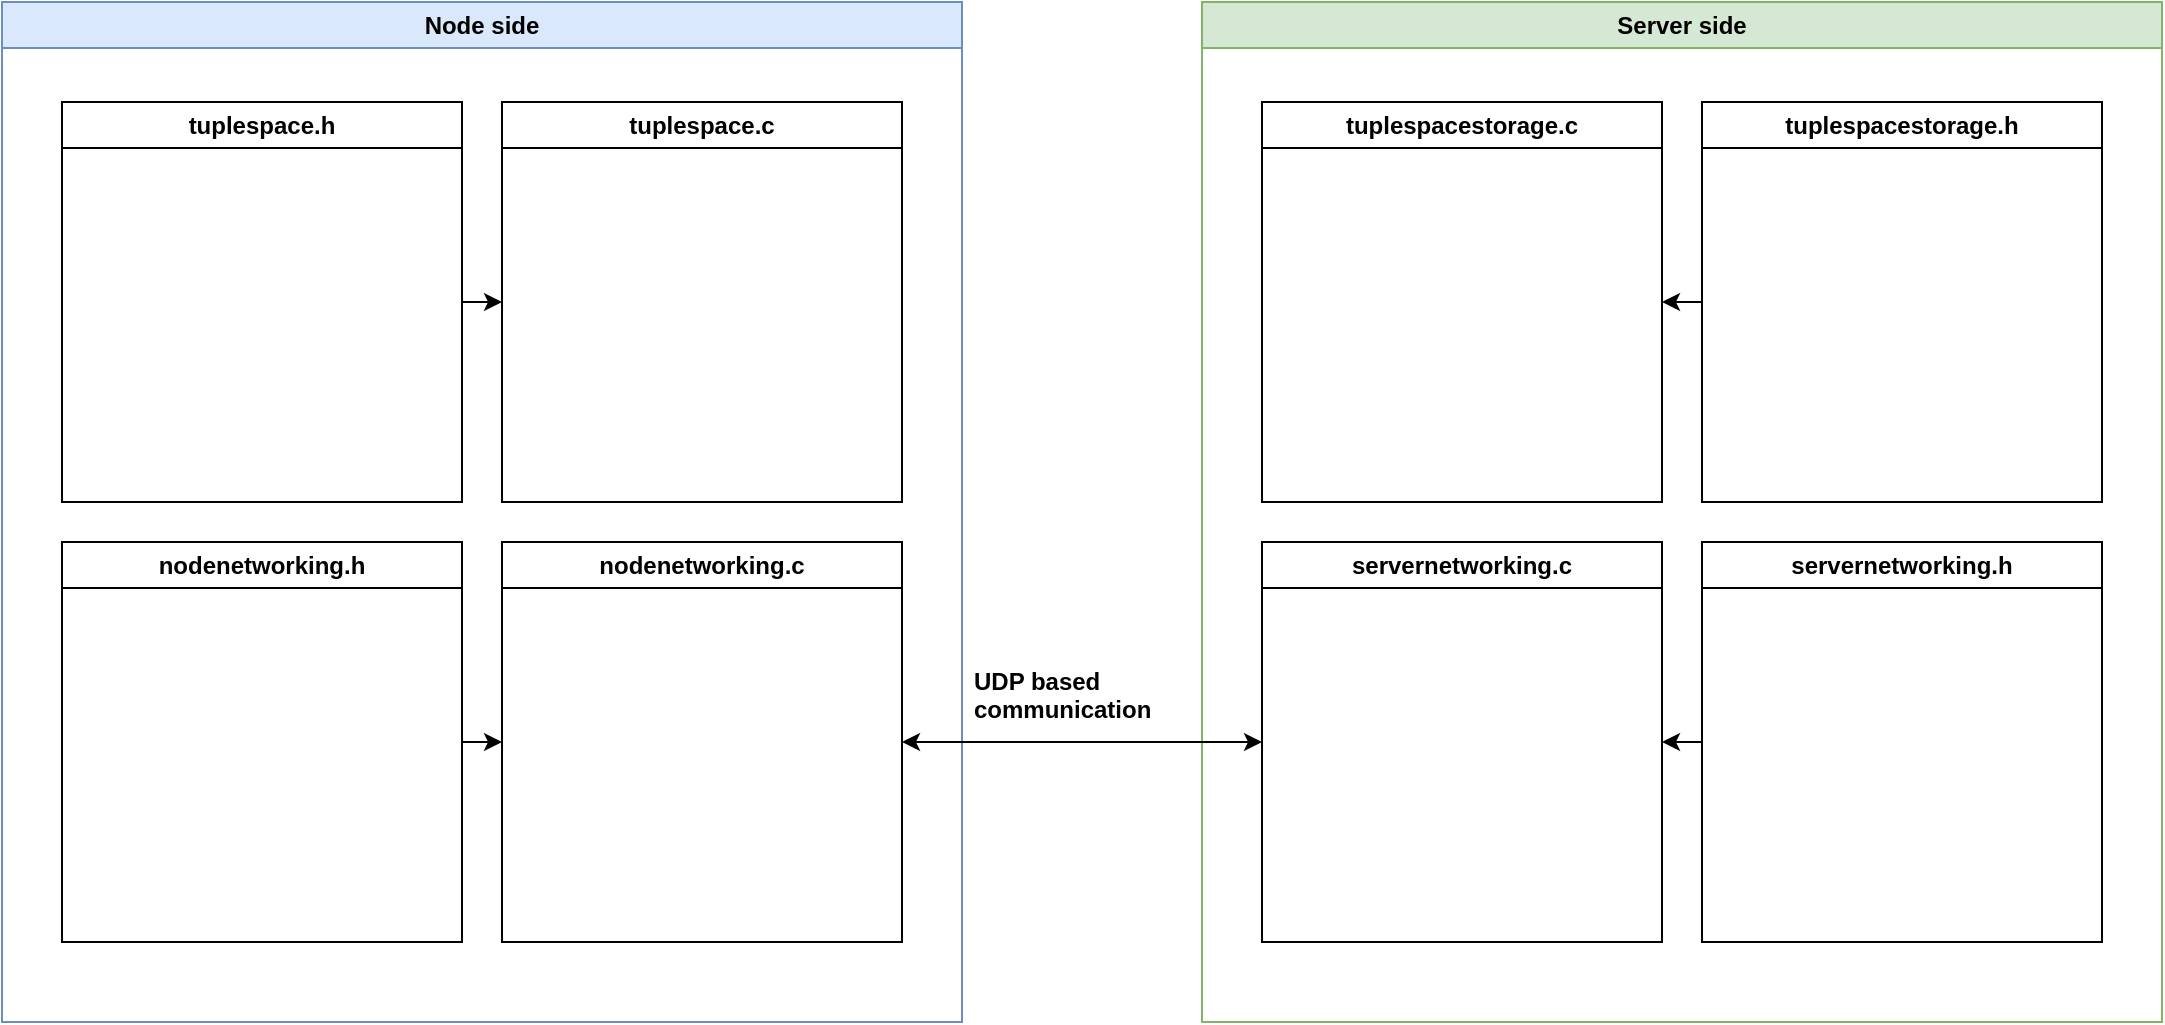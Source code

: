 <mxfile version="24.0.7" type="device">
  <diagram name="Page-1" id="R3ClgQvqy3-YyTRZRnDd">
    <mxGraphModel dx="1434" dy="750" grid="1" gridSize="10" guides="1" tooltips="1" connect="1" arrows="1" fold="1" page="1" pageScale="1" pageWidth="850" pageHeight="1100" math="0" shadow="0">
      <root>
        <mxCell id="0" />
        <mxCell id="1" parent="0" />
        <mxCell id="s5EolstBeGhiBZkVU5sq-1" value="&lt;div&gt;tuplespace.h&lt;/div&gt;" style="swimlane;whiteSpace=wrap;html=1;" vertex="1" parent="1">
          <mxGeometry x="70" y="120" width="200" height="200" as="geometry" />
        </mxCell>
        <mxCell id="s5EolstBeGhiBZkVU5sq-2" value="&lt;div&gt;tuplespace.c&lt;/div&gt;" style="swimlane;whiteSpace=wrap;html=1;" vertex="1" parent="1">
          <mxGeometry x="290" y="120" width="200" height="200" as="geometry" />
        </mxCell>
        <mxCell id="s5EolstBeGhiBZkVU5sq-3" value="nodenetworking.h" style="swimlane;whiteSpace=wrap;html=1;" vertex="1" parent="1">
          <mxGeometry x="70" y="340" width="200" height="200" as="geometry" />
        </mxCell>
        <mxCell id="s5EolstBeGhiBZkVU5sq-4" value="nodenetworking.c" style="swimlane;whiteSpace=wrap;html=1;" vertex="1" parent="1">
          <mxGeometry x="290" y="340" width="200" height="200" as="geometry" />
        </mxCell>
        <mxCell id="s5EolstBeGhiBZkVU5sq-9" value="Node side" style="swimlane;whiteSpace=wrap;html=1;fillColor=#dae8fc;strokeColor=#6c8ebf;" vertex="1" parent="1">
          <mxGeometry x="40" y="70" width="480" height="510" as="geometry">
            <mxRectangle x="50" y="70" width="90" height="30" as="alternateBounds" />
          </mxGeometry>
        </mxCell>
        <mxCell id="s5EolstBeGhiBZkVU5sq-10" value="Server side" style="swimlane;whiteSpace=wrap;html=1;fillColor=#d5e8d4;strokeColor=#82b366;" vertex="1" parent="1">
          <mxGeometry x="640" y="70" width="480" height="510" as="geometry" />
        </mxCell>
        <mxCell id="s5EolstBeGhiBZkVU5sq-6" value="servernetworking.c" style="swimlane;whiteSpace=wrap;html=1;" vertex="1" parent="s5EolstBeGhiBZkVU5sq-10">
          <mxGeometry x="30" y="270" width="200" height="200" as="geometry" />
        </mxCell>
        <mxCell id="s5EolstBeGhiBZkVU5sq-5" value="servernetworking.h" style="swimlane;whiteSpace=wrap;html=1;" vertex="1" parent="s5EolstBeGhiBZkVU5sq-10">
          <mxGeometry x="250" y="270" width="200" height="200" as="geometry" />
        </mxCell>
        <mxCell id="s5EolstBeGhiBZkVU5sq-8" value="&lt;div&gt;tuplespacestorage.c&lt;/div&gt;" style="swimlane;whiteSpace=wrap;html=1;" vertex="1" parent="s5EolstBeGhiBZkVU5sq-10">
          <mxGeometry x="30" y="50" width="200" height="200" as="geometry" />
        </mxCell>
        <mxCell id="s5EolstBeGhiBZkVU5sq-7" value="tuplespacestorage.h" style="swimlane;whiteSpace=wrap;html=1;" vertex="1" parent="s5EolstBeGhiBZkVU5sq-10">
          <mxGeometry x="250" y="50" width="200" height="200" as="geometry" />
        </mxCell>
        <mxCell id="s5EolstBeGhiBZkVU5sq-18" value="" style="endArrow=classic;html=1;rounded=0;entryX=1;entryY=0.5;entryDx=0;entryDy=0;exitX=0;exitY=0.5;exitDx=0;exitDy=0;" edge="1" parent="s5EolstBeGhiBZkVU5sq-10" source="s5EolstBeGhiBZkVU5sq-7" target="s5EolstBeGhiBZkVU5sq-8">
          <mxGeometry width="50" height="50" relative="1" as="geometry">
            <mxPoint y="290" as="sourcePoint" />
            <mxPoint x="50" y="240" as="targetPoint" />
          </mxGeometry>
        </mxCell>
        <mxCell id="s5EolstBeGhiBZkVU5sq-19" value="" style="endArrow=classic;html=1;rounded=0;entryX=1;entryY=0.5;entryDx=0;entryDy=0;exitX=0;exitY=0.5;exitDx=0;exitDy=0;" edge="1" parent="s5EolstBeGhiBZkVU5sq-10" source="s5EolstBeGhiBZkVU5sq-5" target="s5EolstBeGhiBZkVU5sq-6">
          <mxGeometry width="50" height="50" relative="1" as="geometry">
            <mxPoint y="290" as="sourcePoint" />
            <mxPoint x="50" y="240" as="targetPoint" />
          </mxGeometry>
        </mxCell>
        <mxCell id="s5EolstBeGhiBZkVU5sq-11" value="" style="endArrow=classic;startArrow=classic;html=1;rounded=0;entryX=0;entryY=0.5;entryDx=0;entryDy=0;exitX=1;exitY=0.5;exitDx=0;exitDy=0;" edge="1" parent="1" source="s5EolstBeGhiBZkVU5sq-4" target="s5EolstBeGhiBZkVU5sq-6">
          <mxGeometry width="50" height="50" relative="1" as="geometry">
            <mxPoint x="590" y="360" as="sourcePoint" />
            <mxPoint x="640" y="310" as="targetPoint" />
          </mxGeometry>
        </mxCell>
        <mxCell id="s5EolstBeGhiBZkVU5sq-12" value="" style="endArrow=classic;html=1;rounded=0;exitX=1;exitY=0.5;exitDx=0;exitDy=0;entryX=0;entryY=0.5;entryDx=0;entryDy=0;" edge="1" parent="1" source="s5EolstBeGhiBZkVU5sq-1" target="s5EolstBeGhiBZkVU5sq-2">
          <mxGeometry width="50" height="50" relative="1" as="geometry">
            <mxPoint x="580" y="360" as="sourcePoint" />
            <mxPoint x="630" y="310" as="targetPoint" />
          </mxGeometry>
        </mxCell>
        <mxCell id="s5EolstBeGhiBZkVU5sq-13" value="" style="endArrow=classic;html=1;rounded=0;exitX=1;exitY=0.5;exitDx=0;exitDy=0;entryX=0;entryY=0.5;entryDx=0;entryDy=0;" edge="1" parent="1" source="s5EolstBeGhiBZkVU5sq-3" target="s5EolstBeGhiBZkVU5sq-4">
          <mxGeometry width="50" height="50" relative="1" as="geometry">
            <mxPoint x="580" y="360" as="sourcePoint" />
            <mxPoint x="630" y="310" as="targetPoint" />
          </mxGeometry>
        </mxCell>
        <mxCell id="s5EolstBeGhiBZkVU5sq-21" value="&lt;b&gt;UDP based communication&lt;/b&gt;" style="text;strokeColor=none;fillColor=none;align=left;verticalAlign=middle;spacingLeft=4;spacingRight=4;overflow=hidden;points=[[0,0.5],[1,0.5]];portConstraint=eastwest;rotatable=0;whiteSpace=wrap;html=1;" vertex="1" parent="1">
          <mxGeometry x="520" y="400" width="120" height="30" as="geometry" />
        </mxCell>
      </root>
    </mxGraphModel>
  </diagram>
</mxfile>
